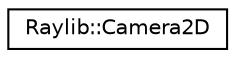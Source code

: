 digraph "Graphical Class Hierarchy"
{
 // LATEX_PDF_SIZE
  edge [fontname="Helvetica",fontsize="10",labelfontname="Helvetica",labelfontsize="10"];
  node [fontname="Helvetica",fontsize="10",shape=record];
  rankdir="LR";
  Node0 [label="Raylib::Camera2D",height=0.2,width=0.4,color="black", fillcolor="white", style="filled",URL="$class_raylib_1_1_camera2_d.html",tooltip=" "];
}
